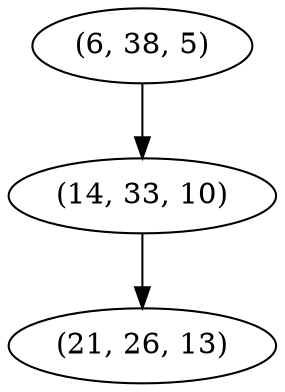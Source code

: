 digraph tree {
    "(6, 38, 5)";
    "(14, 33, 10)";
    "(21, 26, 13)";
    "(6, 38, 5)" -> "(14, 33, 10)";
    "(14, 33, 10)" -> "(21, 26, 13)";
}
